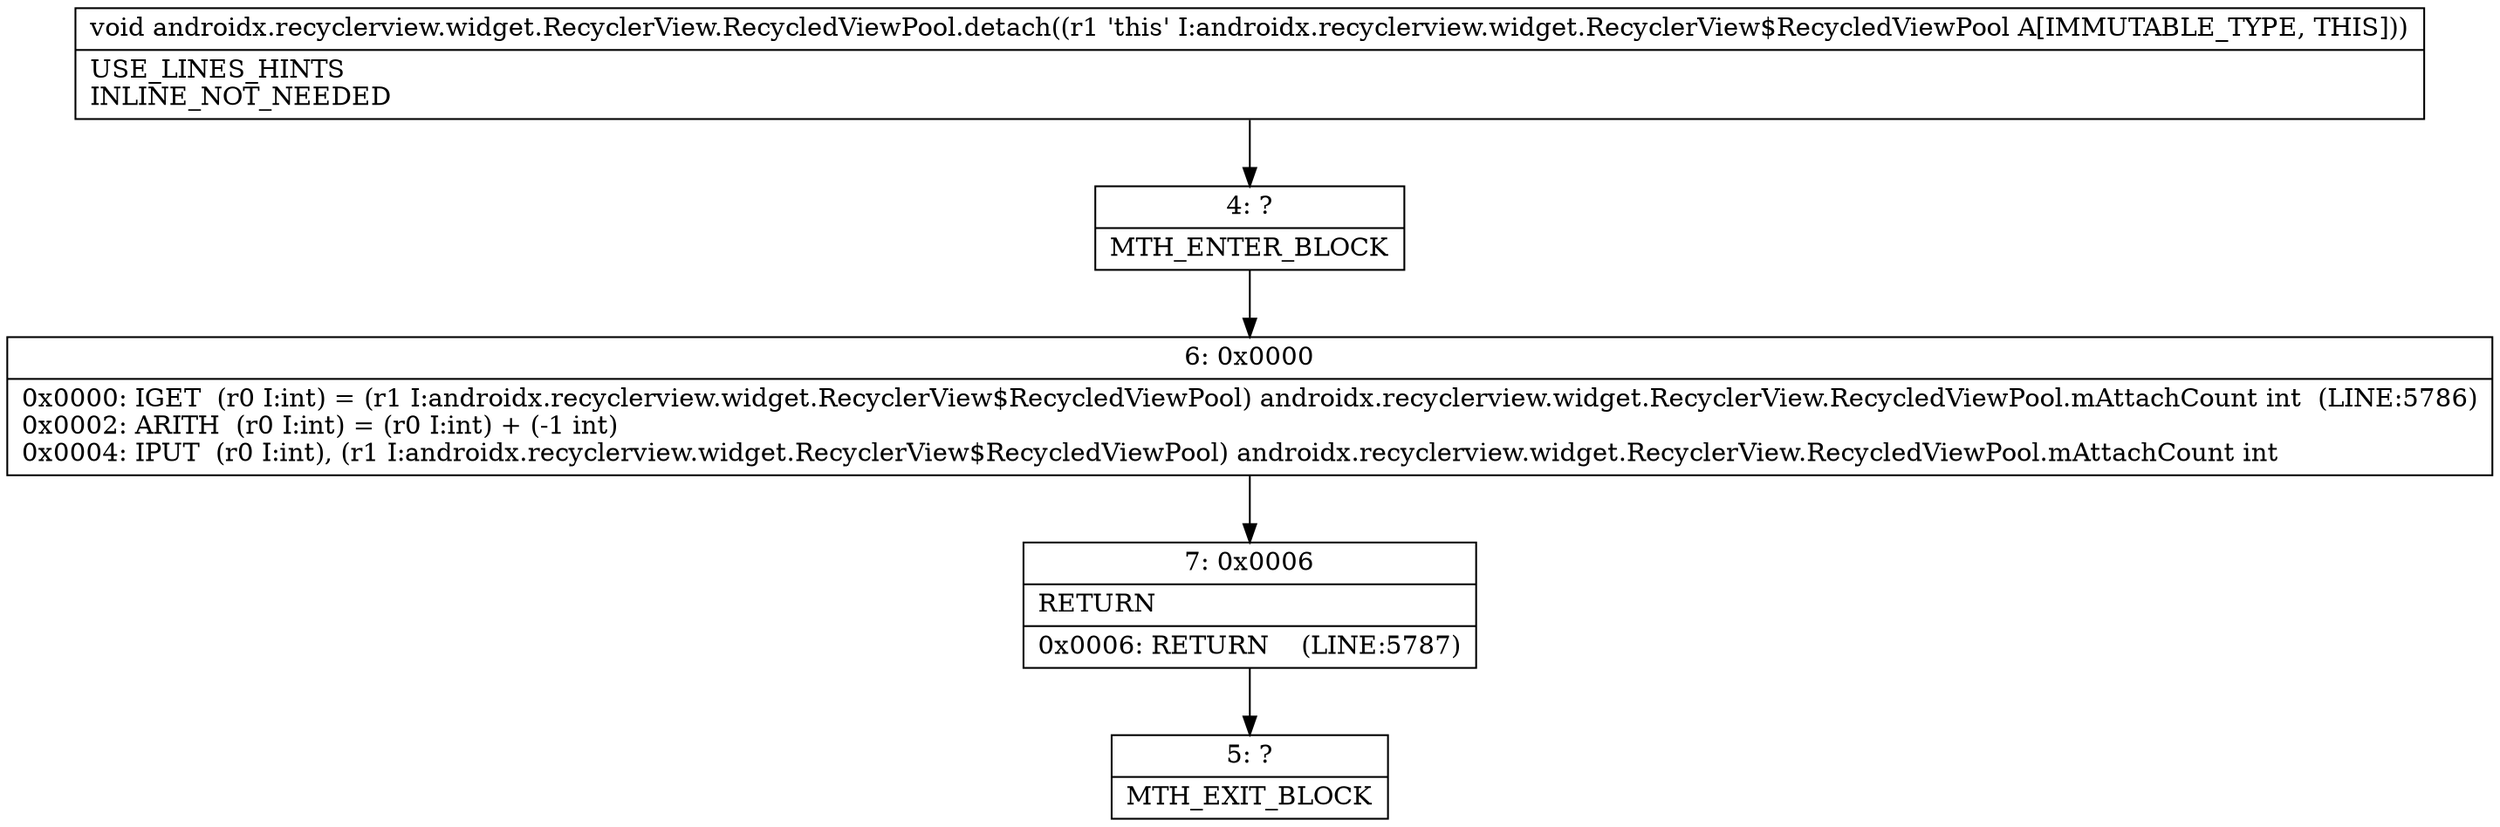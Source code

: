 digraph "CFG forandroidx.recyclerview.widget.RecyclerView.RecycledViewPool.detach()V" {
Node_4 [shape=record,label="{4\:\ ?|MTH_ENTER_BLOCK\l}"];
Node_6 [shape=record,label="{6\:\ 0x0000|0x0000: IGET  (r0 I:int) = (r1 I:androidx.recyclerview.widget.RecyclerView$RecycledViewPool) androidx.recyclerview.widget.RecyclerView.RecycledViewPool.mAttachCount int  (LINE:5786)\l0x0002: ARITH  (r0 I:int) = (r0 I:int) + (\-1 int) \l0x0004: IPUT  (r0 I:int), (r1 I:androidx.recyclerview.widget.RecyclerView$RecycledViewPool) androidx.recyclerview.widget.RecyclerView.RecycledViewPool.mAttachCount int \l}"];
Node_7 [shape=record,label="{7\:\ 0x0006|RETURN\l|0x0006: RETURN    (LINE:5787)\l}"];
Node_5 [shape=record,label="{5\:\ ?|MTH_EXIT_BLOCK\l}"];
MethodNode[shape=record,label="{void androidx.recyclerview.widget.RecyclerView.RecycledViewPool.detach((r1 'this' I:androidx.recyclerview.widget.RecyclerView$RecycledViewPool A[IMMUTABLE_TYPE, THIS]))  | USE_LINES_HINTS\lINLINE_NOT_NEEDED\l}"];
MethodNode -> Node_4;Node_4 -> Node_6;
Node_6 -> Node_7;
Node_7 -> Node_5;
}


